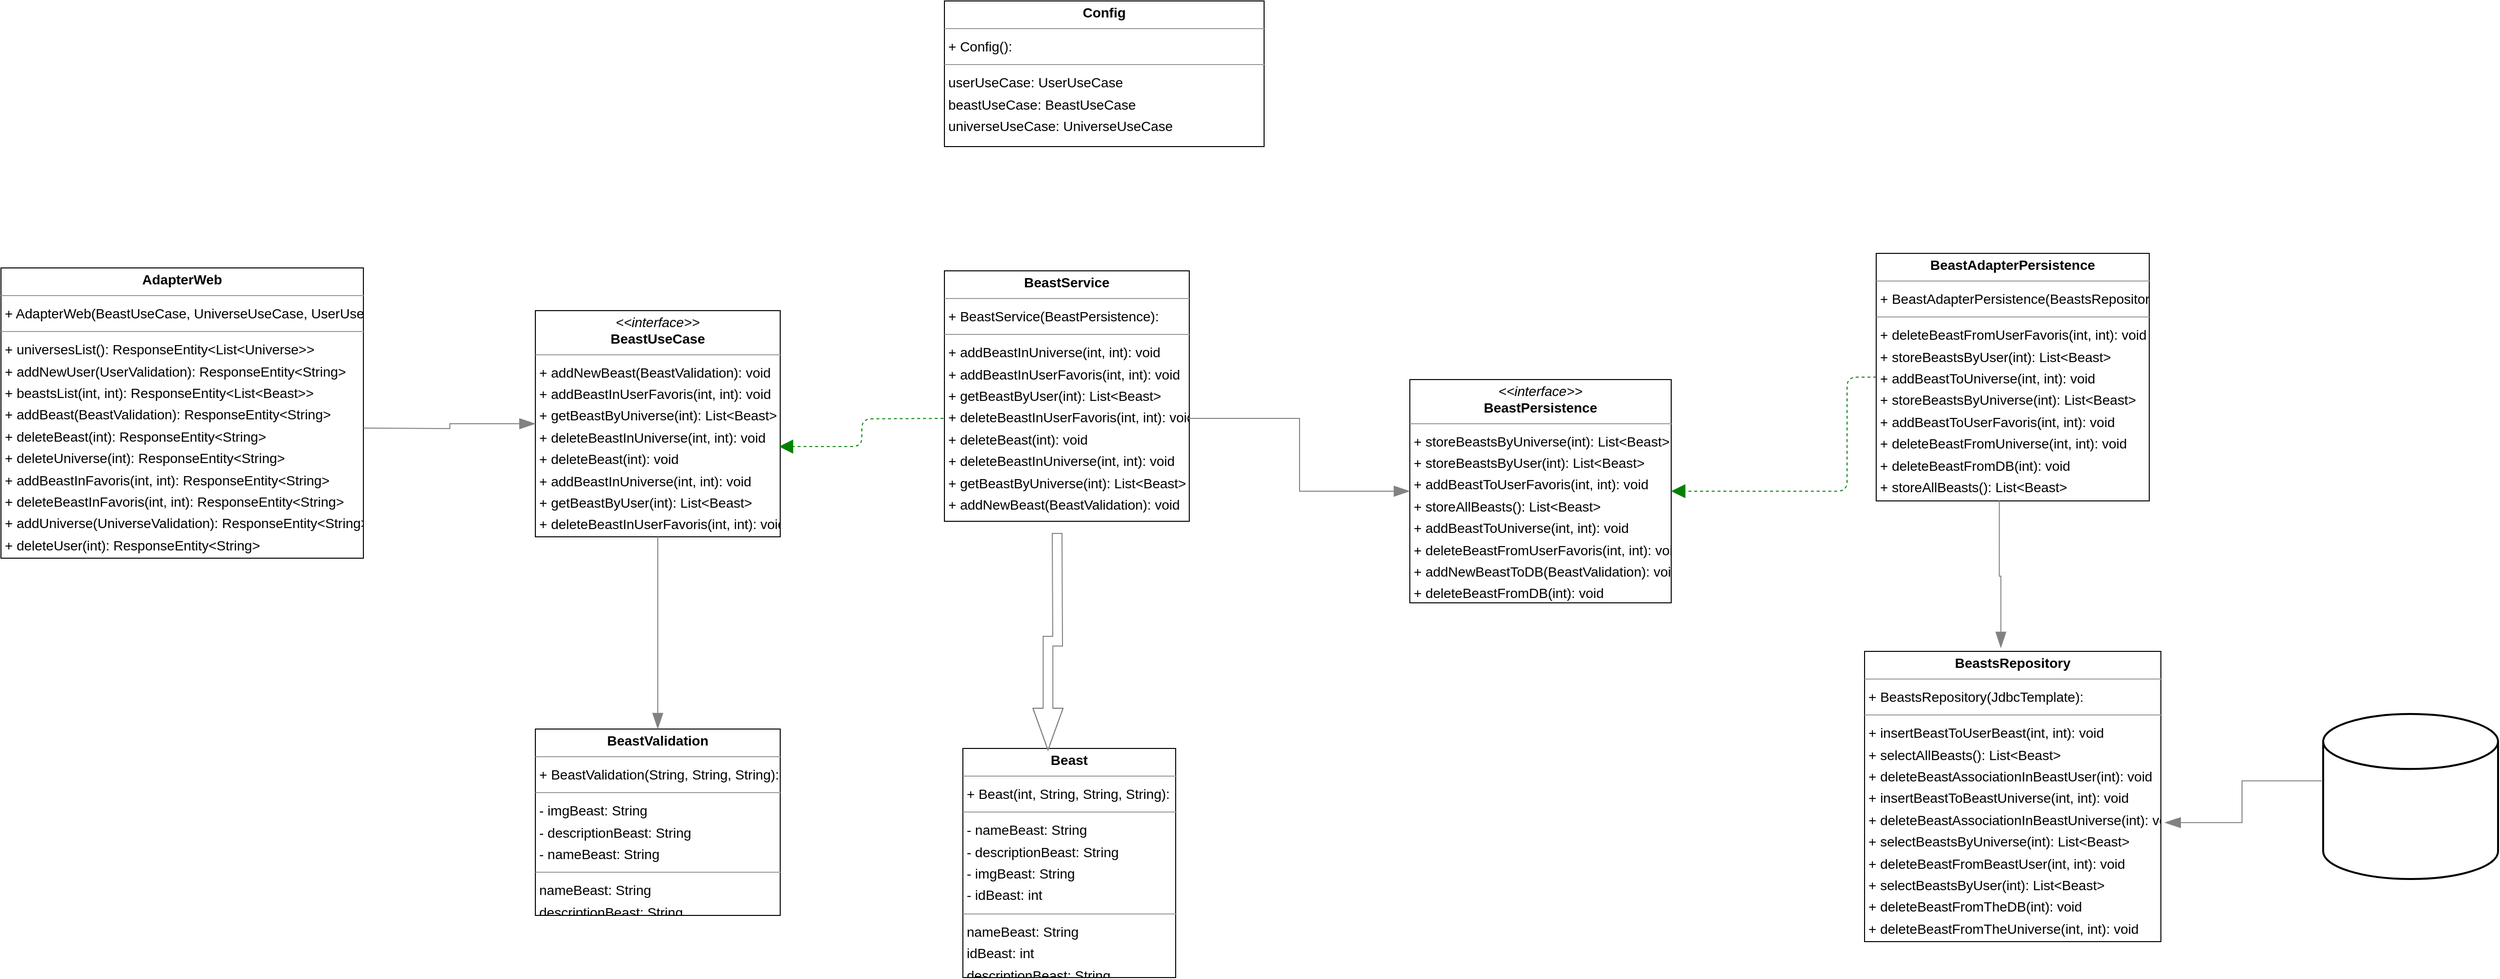 <mxfile version="23.0.1" type="device">
  <diagram id="s0KmNqXEduVx8LfTuSrQ" name="Page-1">
    <mxGraphModel dx="2803" dy="1263" grid="1" gridSize="10" guides="1" tooltips="1" connect="1" arrows="1" fold="1" page="0" pageScale="1" pageWidth="827" pageHeight="1169" background="none" math="0" shadow="0">
      <root>
        <mxCell id="0" />
        <mxCell id="1" parent="0" />
        <mxCell id="node21" value="&lt;p style=&quot;margin:0px;margin-top:4px;text-align:center;&quot;&gt;&lt;b&gt;AdapterWeb&lt;/b&gt;&lt;/p&gt;&lt;hr size=&quot;1&quot;/&gt;&lt;p style=&quot;margin:0 0 0 4px;line-height:1.6;&quot;&gt;+ AdapterWeb(BeastUseCase, UniverseUseCase, UserUseCase): &lt;/p&gt;&lt;hr size=&quot;1&quot;/&gt;&lt;p style=&quot;margin:0 0 0 4px;line-height:1.6;&quot;&gt;+ universesList(): ResponseEntity&amp;lt;List&amp;lt;Universe&amp;gt;&amp;gt;&lt;br/&gt;+ addNewUser(UserValidation): ResponseEntity&amp;lt;String&amp;gt;&lt;br/&gt;+ beastsList(int, int): ResponseEntity&amp;lt;List&amp;lt;Beast&amp;gt;&amp;gt;&lt;br/&gt;+ addBeast(BeastValidation): ResponseEntity&amp;lt;String&amp;gt;&lt;br/&gt;+ deleteBeast(int): ResponseEntity&amp;lt;String&amp;gt;&lt;br/&gt;+ deleteUniverse(int): ResponseEntity&amp;lt;String&amp;gt;&lt;br/&gt;+ addBeastInFavoris(int, int): ResponseEntity&amp;lt;String&amp;gt;&lt;br/&gt;+ deleteBeastInFavoris(int, int): ResponseEntity&amp;lt;String&amp;gt;&lt;br/&gt;+ addUniverse(UniverseValidation): ResponseEntity&amp;lt;String&amp;gt;&lt;br/&gt;+ deleteUser(int): ResponseEntity&amp;lt;String&amp;gt;&lt;br/&gt;+ usersList(): ResponseEntity&amp;lt;List&amp;lt;User&amp;gt;&amp;gt;&lt;/p&gt;" style="verticalAlign=top;align=left;overflow=fill;fontSize=14;fontFamily=Helvetica;html=1;rounded=0;shadow=0;comic=0;labelBackgroundColor=none;strokeWidth=1;" parent="1" vertex="1">
          <mxGeometry x="-1090" y="265" width="373" height="299" as="geometry" />
        </mxCell>
        <mxCell id="node14" value="&lt;p style=&quot;margin:0px;margin-top:4px;text-align:center;&quot;&gt;&lt;b&gt;Beast&lt;/b&gt;&lt;/p&gt;&lt;hr size=&quot;1&quot;/&gt;&lt;p style=&quot;margin:0 0 0 4px;line-height:1.6;&quot;&gt;+ Beast(int, String, String, String): &lt;/p&gt;&lt;hr size=&quot;1&quot;/&gt;&lt;p style=&quot;margin:0 0 0 4px;line-height:1.6;&quot;&gt;- nameBeast: String&lt;br/&gt;- descriptionBeast: String&lt;br/&gt;- imgBeast: String&lt;br/&gt;- idBeast: int&lt;/p&gt;&lt;hr size=&quot;1&quot;/&gt;&lt;p style=&quot;margin:0 0 0 4px;line-height:1.6;&quot;&gt; nameBeast: String&lt;br/&gt; idBeast: int&lt;br/&gt; descriptionBeast: String&lt;br/&gt; imgBeast: String&lt;/p&gt;" style="verticalAlign=top;align=left;overflow=fill;fontSize=14;fontFamily=Helvetica;html=1;rounded=0;shadow=0;comic=0;labelBackgroundColor=none;strokeWidth=1;" parent="1" vertex="1">
          <mxGeometry x="-100" y="760" width="219" height="236" as="geometry" />
        </mxCell>
        <mxCell id="node25" value="&lt;p style=&quot;margin:0px;margin-top:4px;text-align:center;&quot;&gt;&lt;b&gt;BeastAdapterPersistence&lt;/b&gt;&lt;/p&gt;&lt;hr size=&quot;1&quot;/&gt;&lt;p style=&quot;margin:0 0 0 4px;line-height:1.6;&quot;&gt;+ BeastAdapterPersistence(BeastsRepository): &lt;/p&gt;&lt;hr size=&quot;1&quot;/&gt;&lt;p style=&quot;margin:0 0 0 4px;line-height:1.6;&quot;&gt;+ deleteBeastFromUserFavoris(int, int): void&lt;br/&gt;+ storeBeastsByUser(int): List&amp;lt;Beast&amp;gt;&lt;br/&gt;+ addBeastToUniverse(int, int): void&lt;br/&gt;+ storeBeastsByUniverse(int): List&amp;lt;Beast&amp;gt;&lt;br/&gt;+ addBeastToUserFavoris(int, int): void&lt;br/&gt;+ deleteBeastFromUniverse(int, int): void&lt;br/&gt;+ deleteBeastFromDB(int): void&lt;br/&gt;+ storeAllBeasts(): List&amp;lt;Beast&amp;gt;&lt;br/&gt;+ addNewBeastToDB(BeastValidation): void&lt;/p&gt;" style="verticalAlign=top;align=left;overflow=fill;fontSize=14;fontFamily=Helvetica;html=1;rounded=0;shadow=0;comic=0;labelBackgroundColor=none;strokeWidth=1;" parent="1" vertex="1">
          <mxGeometry x="840" y="250" width="281" height="255" as="geometry" />
        </mxCell>
        <mxCell id="node11" value="&lt;p style=&quot;margin:0px;margin-top:4px;text-align:center;&quot;&gt;&lt;i&gt;&amp;lt;&amp;lt;interface&amp;gt;&amp;gt;&lt;/i&gt;&lt;br/&gt;&lt;b&gt;BeastPersistence&lt;/b&gt;&lt;/p&gt;&lt;hr size=&quot;1&quot;/&gt;&lt;p style=&quot;margin:0 0 0 4px;line-height:1.6;&quot;&gt;+ storeBeastsByUniverse(int): List&amp;lt;Beast&amp;gt;&lt;br/&gt;+ storeBeastsByUser(int): List&amp;lt;Beast&amp;gt;&lt;br/&gt;+ addBeastToUserFavoris(int, int): void&lt;br/&gt;+ storeAllBeasts(): List&amp;lt;Beast&amp;gt;&lt;br/&gt;+ addBeastToUniverse(int, int): void&lt;br/&gt;+ deleteBeastFromUserFavoris(int, int): void&lt;br/&gt;+ addNewBeastToDB(BeastValidation): void&lt;br/&gt;+ deleteBeastFromDB(int): void&lt;br/&gt;+ deleteBeastFromUniverse(int, int): void&lt;/p&gt;" style="verticalAlign=top;align=left;overflow=fill;fontSize=14;fontFamily=Helvetica;html=1;rounded=0;shadow=0;comic=0;labelBackgroundColor=none;strokeWidth=1;" parent="1" vertex="1">
          <mxGeometry x="360" y="380" width="269" height="230" as="geometry" />
        </mxCell>
        <mxCell id="node10" value="&lt;p style=&quot;margin:0px;margin-top:4px;text-align:center;&quot;&gt;&lt;b&gt;BeastService&lt;/b&gt;&lt;/p&gt;&lt;hr size=&quot;1&quot;/&gt;&lt;p style=&quot;margin:0 0 0 4px;line-height:1.6;&quot;&gt;+ BeastService(BeastPersistence): &lt;/p&gt;&lt;hr size=&quot;1&quot;/&gt;&lt;p style=&quot;margin:0 0 0 4px;line-height:1.6;&quot;&gt;+ addBeastInUniverse(int, int): void&lt;br/&gt;+ addBeastInUserFavoris(int, int): void&lt;br/&gt;+ getBeastByUser(int): List&amp;lt;Beast&amp;gt;&lt;br/&gt;+ deleteBeastInUserFavoris(int, int): void&lt;br/&gt;+ deleteBeast(int): void&lt;br/&gt;+ deleteBeastInUniverse(int, int): void&lt;br/&gt;+ getBeastByUniverse(int): List&amp;lt;Beast&amp;gt;&lt;br/&gt;+ addNewBeast(BeastValidation): void&lt;/p&gt;&lt;hr size=&quot;1&quot;/&gt;&lt;p style=&quot;margin:0 0 0 4px;line-height:1.6;&quot;&gt; allBeast: List&amp;lt;Beast&amp;gt;&lt;/p&gt;" style="verticalAlign=top;align=left;overflow=fill;fontSize=14;fontFamily=Helvetica;html=1;rounded=0;shadow=0;comic=0;labelBackgroundColor=none;strokeWidth=1;" parent="1" vertex="1">
          <mxGeometry x="-119" y="268" width="252" height="258" as="geometry" />
        </mxCell>
        <mxCell id="node1" value="&lt;p style=&quot;margin:0px;margin-top:4px;text-align:center;&quot;&gt;&lt;i&gt;&amp;lt;&amp;lt;interface&amp;gt;&amp;gt;&lt;/i&gt;&lt;br/&gt;&lt;b&gt;BeastUseCase&lt;/b&gt;&lt;/p&gt;&lt;hr size=&quot;1&quot;/&gt;&lt;p style=&quot;margin:0 0 0 4px;line-height:1.6;&quot;&gt;+ addNewBeast(BeastValidation): void&lt;br/&gt;+ addBeastInUserFavoris(int, int): void&lt;br/&gt;+ getBeastByUniverse(int): List&amp;lt;Beast&amp;gt;&lt;br/&gt;+ deleteBeastInUniverse(int, int): void&lt;br/&gt;+ deleteBeast(int): void&lt;br/&gt;+ addBeastInUniverse(int, int): void&lt;br/&gt;+ getBeastByUser(int): List&amp;lt;Beast&amp;gt;&lt;br/&gt;+ deleteBeastInUserFavoris(int, int): void&lt;/p&gt;&lt;hr size=&quot;1&quot;/&gt;&lt;p style=&quot;margin:0 0 0 4px;line-height:1.6;&quot;&gt; allBeast: List&amp;lt;Beast&amp;gt;&lt;/p&gt;" style="verticalAlign=top;align=left;overflow=fill;fontSize=14;fontFamily=Helvetica;html=1;rounded=0;shadow=0;comic=0;labelBackgroundColor=none;strokeWidth=1;" parent="1" vertex="1">
          <mxGeometry x="-540" y="309" width="252" height="233" as="geometry" />
        </mxCell>
        <mxCell id="node5" value="&lt;p style=&quot;margin:0px;margin-top:4px;text-align:center;&quot;&gt;&lt;b&gt;BeastValidation&lt;/b&gt;&lt;/p&gt;&lt;hr size=&quot;1&quot;/&gt;&lt;p style=&quot;margin:0 0 0 4px;line-height:1.6;&quot;&gt;+ BeastValidation(String, String, String): &lt;/p&gt;&lt;hr size=&quot;1&quot;/&gt;&lt;p style=&quot;margin:0 0 0 4px;line-height:1.6;&quot;&gt;- imgBeast: String&lt;br/&gt;- descriptionBeast: String&lt;br/&gt;- nameBeast: String&lt;/p&gt;&lt;hr size=&quot;1&quot;/&gt;&lt;p style=&quot;margin:0 0 0 4px;line-height:1.6;&quot;&gt; nameBeast: String&lt;br/&gt; descriptionBeast: String&lt;br/&gt; imgBeast: String&lt;/p&gt;" style="verticalAlign=top;align=left;overflow=fill;fontSize=14;fontFamily=Helvetica;html=1;rounded=0;shadow=0;comic=0;labelBackgroundColor=none;strokeWidth=1;" parent="1" vertex="1">
          <mxGeometry x="-540" y="740" width="252" height="192" as="geometry" />
        </mxCell>
        <mxCell id="node3" value="&lt;p style=&quot;margin:0px;margin-top:4px;text-align:center;&quot;&gt;&lt;b&gt;BeastsRepository&lt;/b&gt;&lt;/p&gt;&lt;hr size=&quot;1&quot;/&gt;&lt;p style=&quot;margin:0 0 0 4px;line-height:1.6;&quot;&gt;+ BeastsRepository(JdbcTemplate): &lt;/p&gt;&lt;hr size=&quot;1&quot;/&gt;&lt;p style=&quot;margin:0 0 0 4px;line-height:1.6;&quot;&gt;+ insertBeastToUserBeast(int, int): void&lt;br/&gt;+ selectAllBeasts(): List&amp;lt;Beast&amp;gt;&lt;br/&gt;+ deleteBeastAssociationInBeastUser(int): void&lt;br/&gt;+ insertBeastToBeastUniverse(int, int): void&lt;br/&gt;+ deleteBeastAssociationInBeastUniverse(int): void&lt;br/&gt;+ selectBeastsByUniverse(int): List&amp;lt;Beast&amp;gt;&lt;br/&gt;+ deleteBeastFromBeastUser(int, int): void&lt;br/&gt;+ selectBeastsByUser(int): List&amp;lt;Beast&amp;gt;&lt;br/&gt;+ deleteBeastFromTheDB(int): void&lt;br/&gt;+ deleteBeastFromTheUniverse(int, int): void&lt;br/&gt;+ insertNewBeast(BeastValidation): void&lt;/p&gt;" style="verticalAlign=top;align=left;overflow=fill;fontSize=14;fontFamily=Helvetica;html=1;rounded=0;shadow=0;comic=0;labelBackgroundColor=none;strokeWidth=1;" parent="1" vertex="1">
          <mxGeometry x="828" y="660" width="305" height="299" as="geometry" />
        </mxCell>
        <mxCell id="node12" value="&lt;p style=&quot;margin:0px;margin-top:4px;text-align:center;&quot;&gt;&lt;b&gt;Config&lt;/b&gt;&lt;/p&gt;&lt;hr size=&quot;1&quot;/&gt;&lt;p style=&quot;margin:0 0 0 4px;line-height:1.6;&quot;&gt;+ Config(): &lt;/p&gt;&lt;hr size=&quot;1&quot;/&gt;&lt;p style=&quot;margin:0 0 0 4px;line-height:1.6;&quot;&gt; userUseCase: UserUseCase&lt;br/&gt; beastUseCase: BeastUseCase&lt;br/&gt; universeUseCase: UniverseUseCase&lt;/p&gt;" style="verticalAlign=top;align=left;overflow=fill;fontSize=14;fontFamily=Helvetica;html=1;rounded=0;shadow=0;comic=0;labelBackgroundColor=none;strokeWidth=1;" parent="1" vertex="1">
          <mxGeometry x="-119" y="-10" width="329" height="150" as="geometry" />
        </mxCell>
        <mxCell id="edge0" value="" style="html=1;rounded=1;edgeStyle=orthogonalEdgeStyle;dashed=1;startArrow=none;endArrow=block;endSize=12;strokeColor=#008200;exitX=0;exitY=0.5;exitDx=0;exitDy=0;entryX=1;entryY=0.5;entryDx=0;entryDy=0;" parent="1" source="node25" target="node11" edge="1">
          <mxGeometry width="50" height="50" relative="1" as="geometry">
            <Array as="points">
              <mxPoint x="810" y="378" />
              <mxPoint x="810" y="495" />
            </Array>
          </mxGeometry>
        </mxCell>
        <mxCell id="edge1" value="" style="html=1;rounded=1;edgeStyle=orthogonalEdgeStyle;dashed=1;startArrow=none;endArrow=block;endSize=12;strokeColor=#008200;entryX=0.995;entryY=0.601;entryDx=0;entryDy=0;entryPerimeter=0;" parent="1" target="node1" edge="1">
          <mxGeometry width="50" height="50" relative="1" as="geometry">
            <Array as="points" />
            <mxPoint x="-120" y="420" as="sourcePoint" />
          </mxGeometry>
        </mxCell>
        <object placeholders="1" c4Type="Relationship" id="uAo7Pz8E1w_nl9OPZlgr-1">
          <mxCell style="endArrow=blockThin;html=1;fontSize=10;fontColor=#404040;strokeWidth=1;endFill=1;strokeColor=#828282;elbow=vertical;metaEdit=1;endSize=14;startSize=14;jumpStyle=arc;jumpSize=16;rounded=0;edgeStyle=orthogonalEdgeStyle;entryX=0;entryY=0.5;entryDx=0;entryDy=0;exitX=0.988;exitY=0.589;exitDx=0;exitDy=0;exitPerimeter=0;" edge="1" parent="1" source="node10" target="node11">
            <mxGeometry width="240" relative="1" as="geometry">
              <mxPoint x="180" y="450" as="sourcePoint" />
              <mxPoint x="-210" y="640" as="targetPoint" />
            </mxGeometry>
          </mxCell>
        </object>
        <object placeholders="1" c4Type="Relationship" id="uAo7Pz8E1w_nl9OPZlgr-2">
          <mxCell style="endArrow=blockThin;html=1;fontSize=10;fontColor=#404040;strokeWidth=1;endFill=1;strokeColor=#828282;elbow=vertical;metaEdit=1;endSize=14;startSize=14;jumpStyle=arc;jumpSize=16;rounded=0;edgeStyle=orthogonalEdgeStyle;entryX=0.4;entryY=0.009;entryDx=0;entryDy=0;entryPerimeter=0;shape=flexArrow;" edge="1" parent="1" target="node14">
            <mxGeometry width="240" relative="1" as="geometry">
              <mxPoint x="-3" y="538" as="sourcePoint" />
              <mxPoint x="390" y="740" as="targetPoint" />
            </mxGeometry>
          </mxCell>
        </object>
        <object placeholders="1" c4Type="Relationship" id="uAo7Pz8E1w_nl9OPZlgr-6">
          <mxCell style="endArrow=blockThin;html=1;fontSize=10;fontColor=#404040;strokeWidth=1;endFill=1;strokeColor=#828282;elbow=vertical;metaEdit=1;endSize=14;startSize=14;jumpStyle=arc;jumpSize=16;rounded=0;edgeStyle=orthogonalEdgeStyle;entryX=0.46;entryY=-0.012;entryDx=0;entryDy=0;entryPerimeter=0;exitX=0.451;exitY=0.999;exitDx=0;exitDy=0;exitPerimeter=0;" edge="1" parent="1" source="node25" target="node3">
            <mxGeometry width="240" relative="1" as="geometry">
              <mxPoint x="580" y="590" as="sourcePoint" />
              <mxPoint x="820" y="590" as="targetPoint" />
            </mxGeometry>
          </mxCell>
        </object>
        <object placeholders="1" c4Type="Relationship" id="uAo7Pz8E1w_nl9OPZlgr-8">
          <mxCell style="endArrow=blockThin;html=1;fontSize=10;fontColor=#404040;strokeWidth=1;endFill=1;strokeColor=#828282;elbow=vertical;metaEdit=1;endSize=14;startSize=14;jumpStyle=arc;jumpSize=16;rounded=0;edgeStyle=orthogonalEdgeStyle;" edge="1" parent="1" target="node1">
            <mxGeometry width="240" relative="1" as="geometry">
              <mxPoint x="-717" y="430" as="sourcePoint" />
              <mxPoint x="-550" y="440" as="targetPoint" />
              <Array as="points" />
            </mxGeometry>
          </mxCell>
        </object>
        <object placeholders="1" c4Type="Relationship" id="uAo7Pz8E1w_nl9OPZlgr-9">
          <mxCell style="endArrow=blockThin;html=1;fontSize=10;fontColor=#404040;strokeWidth=1;endFill=1;strokeColor=#828282;elbow=vertical;metaEdit=1;endSize=14;startSize=14;jumpStyle=arc;jumpSize=16;rounded=0;edgeStyle=orthogonalEdgeStyle;exitX=0.5;exitY=1;exitDx=0;exitDy=0;entryX=0.5;entryY=0;entryDx=0;entryDy=0;" edge="1" parent="1" source="node1" target="node5">
            <mxGeometry width="240" relative="1" as="geometry">
              <mxPoint x="-490" y="670" as="sourcePoint" />
              <mxPoint x="-250" y="670" as="targetPoint" />
            </mxGeometry>
          </mxCell>
        </object>
        <mxCell id="uAo7Pz8E1w_nl9OPZlgr-10" value="" style="strokeWidth=2;html=1;shape=mxgraph.flowchart.database;whiteSpace=wrap;" vertex="1" parent="1">
          <mxGeometry x="1300" y="724.5" width="180" height="170" as="geometry" />
        </mxCell>
        <object placeholders="1" c4Type="Relationship" id="uAo7Pz8E1w_nl9OPZlgr-11">
          <mxCell style="endArrow=blockThin;html=1;fontSize=10;fontColor=#404040;strokeWidth=1;endFill=1;strokeColor=#828282;elbow=vertical;metaEdit=1;endSize=14;startSize=14;jumpStyle=arc;jumpSize=16;rounded=0;edgeStyle=orthogonalEdgeStyle;exitX=-0.009;exitY=0.405;exitDx=0;exitDy=0;exitPerimeter=0;entryX=1.013;entryY=0.59;entryDx=0;entryDy=0;entryPerimeter=0;" edge="1" parent="1" source="uAo7Pz8E1w_nl9OPZlgr-10" target="node3">
            <mxGeometry width="240" relative="1" as="geometry">
              <mxPoint x="830" y="710" as="sourcePoint" />
              <mxPoint x="1160" y="840" as="targetPoint" />
            </mxGeometry>
          </mxCell>
        </object>
      </root>
    </mxGraphModel>
  </diagram>
</mxfile>
